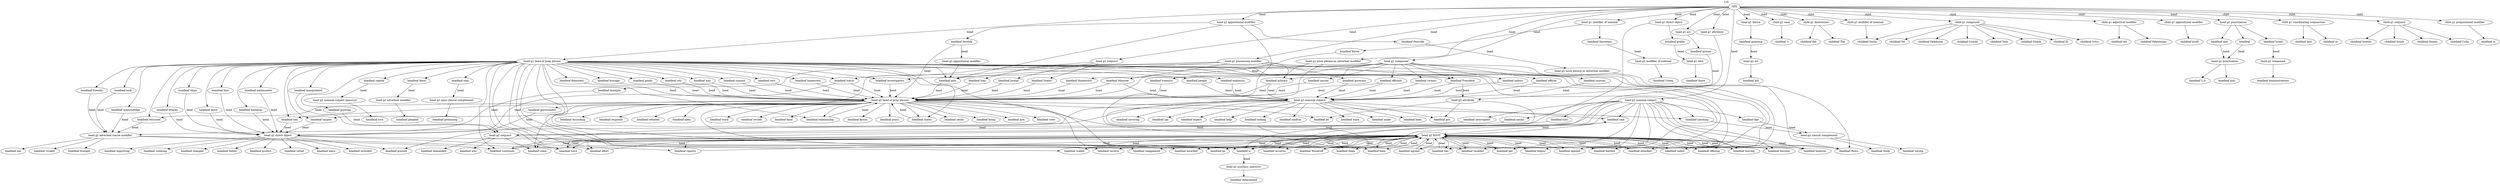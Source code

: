 strict digraph  {
GPE [weight=116, xlabel=116];
"head g1 head of prep phrase" [weight=51, lp="-1.1619245680824366"];
"headleaf explosion" [weight=1, lp="-4.499809670330265"];
"head g2 nominal subject" [weight=14, lp="0.0"];
"headleaf help" [weight=1, lp="-2.995732273553991"];
"headleaf summit" [weight=1, lp="-4.499809670330265"];
"head g2 head of prep phrase" [weight=27, lp="0.0"];
"headleaf word" [weight=1, lp="-3.9318256327243257"];
"head g1 dative" [weight=1, lp="-5.093750200806762"];
"headleaf granting" [weight=1, lp="0.0"];
"head g2 acl" [weight=1, lp="0.0"];
"headleaf bill" [weight=1, lp="0.0"];
"head g1 possession modifier" [weight=8, lp="-3.0143086591269266"];
"headleaf status" [weight=2, lp="-2.0794415416798357"];
"child g1 case" [weight=8, lp="-3.0143086591269266"];
"childleaf 's" [weight=8, lp="0.0"];
"headleaf review" [weight=1, lp="-3.9318256327243257"];
"head g1 nominal subject" [weight=18, lp="-2.203378442910598"];
"headleaf agreed" [weight=4, lp="-3.0445224377234226"];
"head g2 ROOT" [weight=38, lp="0.0"];
"headleaf goods" [weight=1, lp="-4.499809670330265"];
"child g1 determiner" [weight=16, lp="-2.321161478566981"];
"childleaf the" [weight=13, lp="-0.2076393647782444"];
"headleaf open" [weight=1, lp="-3.9318256327243257"];
"headleaf continues" [weight=3, lp="-3.3322045101752034"];
"headleaf returned" [weight=2, lp="-3.2386784521643803"];
"head g2 adverbial clause modifier" [weight=5, lp="0.0"];
"head g1 appositional modifier" [weight=5, lp="-3.484312288372662"];
"headleaf Norfolk" [weight=2, lp="-1.5040773967762742"];
"headleaf way" [weight=1, lp="-4.499809670330265"];
"headleaf is" [weight=12, lp="-1.945910149055313"];
"headleaf capital" [weight=1, lp="-4.499809670330265"];
"child g1 compound" [weight=10, lp="-2.7911651078127164"];
"childleaf Ivory" [weight=1, lp="-2.3978952727983707"];
"head g2 nominal subject (passive)" [weight=1, lp="0.0"];
"headleaf torn" [weight=1, lp="0.0"];
"headleaf have" [weight=4, lp="-1.4469189829363256"];
"headleaf feels" [weight=3, lp="-3.3322045101752034"];
"head g1 noun phrase as adverbial modifier" [weight=7, lp="-3.147840051751449"];
"headleaf Hometown" [weight=1, lp="-2.6390573296152584"];
"headleaf face" [weight=1, lp="-4.499809670330265"];
"head g2 direct object" [weight=11, lp="0.0"];
"headleaf changed" [weight=1, lp="-2.833213344056216"];
"headleaf catching" [weight=2, lp="-3.2386784521643803"];
"head g2 clausal complement" [weight=2, lp="0.0"];
"headleaf think" [weight=1, lp="-0.6931471805599453"];
"headleaf rest" [weight=1, lp="-4.499809670330265"];
"headleaf look" [weight=1, lp="-4.499809670330265"];
"headleaf see" [weight=1, lp="-2.302585092994046"];
"headleaf has" [weight=4, lp="-3.0445224377234226"];
"head g1 direct object" [weight=2, lp="-4.400603020246817"];
"headleaf prefer" [weight=1, lp="-1.0986122886681098"];
"child g1 adjectival modifier" [weight=2, lp="-4.400603020246817"];
"childleaf old" [weight=1, lp="-0.6931471805599453"];
"head g2 relcl" [weight=1, lp="0.0"];
"headleaf those" [weight=1, lp="0.0"];
"headleaf governor" [weight=1, lp="-2.772588722239781"];
"headleaf looking" [weight=1, lp="-2.995732273553991"];
"headleaf example" [weight=1, lp="-2.772588722239781"];
"headleaf follow" [weight=1, lp="-2.833213344056216"];
"headleaf hometown" [weight=1, lp="-4.499809670330265"];
"headleaf be" [weight=2, lp="-3.2386784521643803"];
"headleaf Postville" [weight=1, lp="-2.1972245773362196"];
"head g2 noun phrase as adverbial modifier" [weight=1, lp="0.0"];
"headleaf News" [weight=11, lp="-2.0329215260449427"];
"headleaf go" [weight=5, lp="-2.821378886409213"];
"head g1 compound" [weight=14, lp="-2.454692871191504"];
"headleaf President" [weight=4, lp="-1.5581446180465497"];
"head g2 attribute" [weight=3, lp="0.0"];
"head g1 attribute" [weight=1, lp="-5.093750200806762"];
"childleaf North" [weight=2, lp="0.0"];
"headleaf get" [weight=2, lp="-3.737669618283368"];
"headleaf begins" [weight=2, lp="-3.737669618283368"];
"childleaf Palestinian" [weight=1, lp="-0.6931471805599453"];
"headleaf opened" [weight=2, lp="-3.737669618283368"];
"headleaf battled" [weight=2, lp="-3.737669618283368"];
"headleaf military" [weight=2, lp="-2.251291798606495"];
"headleaf said" [weight=4, lp="-3.0445224377234226"];
"headleaf growing" [weight=1, lp="-4.499809670330265"];
"child g1 appositional modifier" [weight=1, lp="-5.093750200806762"];
"childleaf itself" [weight=1, lp="0.0"];
"head g2 conjunct" [weight=4, lp="0.0"];
"headleaf come" [weight=3, lp="-2.833213344056216"];
"headleaf attacked" [weight=2, lp="-3.737669618283368"];
"childleaf Tel" [weight=1, lp="-2.3978952727983707"];
"headleaf called" [weight=2, lp="-3.737669618283368"];
"headleaf Ramstein" [weight=1, lp="-4.499809670330265"];
"headleaf base" [weight=1, lp="-3.9318256327243257"];
"headleaf port" [weight=4, lp="0.0"];
"head g2 appositional modifier" [weight=1, lp="-3.332204510175204"];
"headleaf effort" [weight=2, lp="-3.737669618283368"];
"headleaf acknowledge" [weight=1, lp="-4.499809670330265"];
"childleaf Oklahoma" [weight=1, lp="-2.3978952727983707"];
"headleaf rivaled" [weight=1, lp="-2.302585092994046"];
"headleaf official" [weight=1, lp="-2.9444389791664403"];
"headleaf praised" [weight=2, lp="-2.1400661634962708"];
"headleaf government" [weight=1, lp="-2.9444389791664403"];
"head g1 punctuation" [weight=3, lp="-3.9951379121386523"];
"headleaf -" [weight=1, lp="-1.0986122886681098"];
"head g2 punctuation" [weight=2, lp="0.0"];
"headleaf U.S." [weight=1, lp="-0.6931471805599453"];
"headleaf and" [weight=1, lp="-1.0986122886681098"];
"headleaf anti" [weight=1, lp="-0.6931471805599453"];
"headleaf Israel" [weight=1, lp="-1.0986122886681098"];
"head g2 compound" [weight=1, lp="0.0"];
"headleaf demonstrations" [weight=1, lp="0.0"];
"headleaf relationship" [weight=2, lp="-3.2386784521643803"];
"childleaf United" [weight=2, lp="-1.7047480922384253"];
"child g1 coordinating conjunction" [weight=4, lp="-3.7074558396868715"];
"childleaf and" [weight=3, lp="-0.2876820724517808"];
"child g1 conjunct" [weight=4, lp="-3.7074558396868715"];
"childleaf Yemen" [weight=1, lp="-1.3862943611198906"];
"headleaf factor" [weight=1, lp="-3.9318256327243257"];
"head g1 conjunct" [weight=3, lp="-3.9951379121386523"];
"headleaf States" [weight=1, lp="-1.0986122886681098"];
"headleaf involves" [weight=2, lp="-3.737669618283368"];
"headleaf intercepted" [weight=1, lp="-3.871201010907891"];
"headleaf brought" [weight=1, lp="-2.302585092994046"];
"headleaf embargo" [weight=1, lp="-4.499809670330265"];
"headleaf violating" [weight=1, lp="-2.833213344056216"];
"headleaf reports" [weight=2, lp="-3.737669618283368"];
"headleaf sources" [weight=1, lp="-2.9444389791664403"];
"headleaf confirm" [weight=1, lp="-2.995732273553991"];
"headleaf officials" [weight=4, lp="-1.5581446180465497"];
"headleaf warn" [weight=1, lp="-2.995732273553991"];
"headleaf scaled" [weight=2, lp="-3.737669618283368"];
"headleaf Here" [weight=1, lp="-4.499809670330265"];
"childleaf New" [weight=2, lp="-1.7047480922384253"];
"head g2 adverbial modifier" [weight=1, lp="0.0"];
"headleaf pleaded" [weight=1, lp="0.0"];
"headleaf seems" [weight=1, lp="-3.871201010907891"];
"headleaf demanded" [weight=1, lp="-2.833213344056216"];
"headleaf offering" [weight=2, lp="-3.737669618283368"];
"headleaf like" [weight=1, lp="-3.871201010907891"];
"headleaf saying" [weight=1, lp="-0.6931471805599453"];
"headleaf made" [weight=1, lp="-2.995732273553991"];
"headleaf manipulated" [weight=1, lp="-4.499809670330265"];
"headleaf moving" [weight=2, lp="-3.737669618283368"];
"childleaf The" [weight=3, lp="-1.6739764335716714"];
"headleaf told" [weight=1, lp="-3.871201010907891"];
"headleaf was" [weight=1, lp="-2.833213344056216"];
"headleaf recalled" [weight=3, lp="-1.7346010553881064"];
"headleaf ambassador" [weight=1, lp="-4.499809670330265"];
"headleaf attacks" [weight=1, lp="-4.499809670330265"];
"headleaf protest" [weight=1, lp="-2.833213344056216"];
"headleaf receive" [weight=2, lp="-3.737669618283368"];
"headleaf hostage" [weight=1, lp="-4.499809670330265"];
"headleaf years" [weight=1, lp="-3.9318256327243257"];
"headleaf victims" [weight=1, lp="-2.9444389791664403"];
"headleaf been" [weight=1, lp="-2.995732273553991"];
"headleaf treasury" [weight=1, lp="-2.9444389791664403"];
"headleaf states" [weight=2, lp="-3.2386784521643803"];
"childleaf or" [weight=1, lp="-1.3862943611198906"];
"childleaf Cuba" [weight=1, lp="-1.3862943611198906"];
"headleaf sends" [weight=1, lp="-3.9318256327243257"];
"headleaf Iran" [weight=1, lp="-1.0986122886681098"];
"headleaf city" [weight=1, lp="-4.499809670330265"];
"childleaf Sharm" [weight=1, lp="-2.3978952727983707"];
"childleaf El" [weight=1, lp="-2.3978952727983707"];
"headleaf bring" [weight=1, lp="-3.9318256327243257"];
"headleaf people" [weight=1, lp="-4.499809670330265"];
"headleaf savoring" [weight=1, lp="-2.995732273553991"];
"headleaf become" [weight=2, lp="-3.737669618283368"];
"headleaf reappeared" [weight=2, lp="-3.737669618283368"];
"headleaf Minister" [weight=2, lp="-2.0794415416798357"];
"headleaf stay" [weight=1, lp="-4.499809670330265"];
"head g2 open clausal complement" [weight=1, lp="0.0"];
"headleaf promising" [weight=1, lp="0.0"];
"headleaf met" [weight=1, lp="-3.9318256327243257"];
"headleaf Woodruff" [weight=2, lp="-3.737669618283368"];
"head g1 modifier of nominal" [weight=2, lp="-4.400603020246817"];
"headleaf Secretary" [weight=1, lp="-0.6931471805599453"];
"head g2 modifier of nominal" [weight=1, lp="0.0"];
"headleaf Cohen" [weight=1, lp="0.0"];
"headleaf ships" [weight=1, lp="-4.499809670330265"];
"headleaf refuel" [weight=1, lp="-2.833213344056216"];
"headleaf carrier" [weight=1, lp="-2.9444389791664403"];
"headleaf crew" [weight=1, lp="-3.9318256327243257"];
"headleaf According" [weight=1, lp="-3.9318256327243257"];
"headleaf investigators" [weight=2, lp="-2.251291798606495"];
"head g2 auxiliary (passive)" [weight=1, lp="0.0"];
"headleaf determined" [weight=1, lp="0.0"];
"headleaf response" [weight=1, lp="-3.9318256327243257"];
"headleaf believes" [weight=2, lp="-3.737669618283368"];
"head g1 acl" [weight=1, lp="-5.093750200806762"];
"headleaf groups" [weight=1, lp="0.0"];
"child g1 prepositional modifier" [weight=1, lp="-5.093750200806762"];
"childleaf in" [weight=1, lp="0.0"];
"headleaf are" [weight=2, lp="-2.3025850929940455"];
"headleaf say" [weight=1, lp="-2.995732273553991"];
"headleaf friendly" [weight=1, lp="-4.499809670330265"];
"headleaf expect" [weight=1, lp="-2.995732273553991"];
"headleaf sailors" [weight=1, lp="-2.9444389791664403"];
"headleaf Dean" [weight=2, lp="-3.737669618283368"];
"headleaf more" [weight=1, lp="-4.499809670330265"];
"headleaf learn" [weight=1, lp="-2.833213344056216"];
"headleaf targets" [weight=2, lp="-3.2386784521643803"];
"childleaf Seattle" [weight=1, lp="-1.3862943611198906"];
"headleaf included" [weight=1, lp="-2.833213344056216"];
"headleaf Jordan" [weight=1, lp="-1.0986122886681098"];
"headleaf refueled" [weight=2, lp="-3.2386784521643803"];
"headleaf awarded" [weight=2, lp="-3.737669618283368"];
"headleaf Korea" [weight=1, lp="-0.6931471805599453"];
"childleaf South" [weight=1, lp="-1.3862943611198906"];
"headleaf ties" [weight=2, lp="-3.2386784521643803"];
"child g1 modifier of nominal" [weight=1, lp="-5.093750200806762"];
"headleaf improving" [weight=1, lp="-2.833213344056216"];
GPE -> "head g1 head of prep phrase"  [label=head];
GPE -> "head g1 dative"  [label=head];
GPE -> "head g1 possession modifier"  [label=head];
GPE -> "child g1 case"  [label=child];
GPE -> "head g1 nominal subject"  [label=head];
GPE -> "child g1 determiner"  [label=child];
GPE -> "head g1 appositional modifier"  [label=head];
GPE -> "child g1 compound"  [label=child];
GPE -> "head g1 noun phrase as adverbial modifier"  [label=head];
GPE -> "head g1 direct object"  [label=head];
GPE -> "child g1 adjectival modifier"  [label=child];
GPE -> "head g1 compound"  [label=head];
GPE -> "head g1 attribute"  [label=head];
GPE -> "child g1 appositional modifier"  [label=child];
GPE -> "head g1 punctuation"  [label=head];
GPE -> "child g1 coordinating conjunction"  [label=child];
GPE -> "child g1 conjunct"  [label=child];
GPE -> "head g1 conjunct"  [label=head];
GPE -> "head g1 modifier of nominal"  [label=head];
GPE -> "head g1 acl"  [label=head];
GPE -> "child g1 prepositional modifier"  [label=child];
GPE -> "child g1 modifier of nominal"  [label=child];
"head g1 head of prep phrase" -> "headleaf explosion";
"head g1 head of prep phrase" -> "headleaf summit";
"head g1 head of prep phrase" -> "headleaf goods";
"head g1 head of prep phrase" -> "headleaf continues";
"head g1 head of prep phrase" -> "headleaf returned";
"head g1 head of prep phrase" -> "headleaf way";
"head g1 head of prep phrase" -> "headleaf capital";
"head g1 head of prep phrase" -> "headleaf face";
"head g1 head of prep phrase" -> "headleaf rest";
"head g1 head of prep phrase" -> "headleaf look";
"head g1 head of prep phrase" -> "headleaf hometown";
"head g1 head of prep phrase" -> "headleaf go";
"head g1 head of prep phrase" -> "headleaf get";
"head g1 head of prep phrase" -> "headleaf begins";
"head g1 head of prep phrase" -> "headleaf opened";
"head g1 head of prep phrase" -> "headleaf battled";
"head g1 head of prep phrase" -> "headleaf growing";
"head g1 head of prep phrase" -> "headleaf attacked";
"head g1 head of prep phrase" -> "headleaf called";
"head g1 head of prep phrase" -> "headleaf Ramstein";
"head g1 head of prep phrase" -> "headleaf effort";
"head g1 head of prep phrase" -> "headleaf is";
"head g1 head of prep phrase" -> "headleaf acknowledge";
"head g1 head of prep phrase" -> "headleaf relationship";
"head g1 head of prep phrase" -> "headleaf embargo";
"head g1 head of prep phrase" -> "headleaf reports";
"head g1 head of prep phrase" -> "headleaf status";
"head g1 head of prep phrase" -> "headleaf scaled";
"head g1 head of prep phrase" -> "headleaf Here";
"head g1 head of prep phrase" -> "headleaf President";
"head g1 head of prep phrase" -> "headleaf manipulated";
"head g1 head of prep phrase" -> "headleaf ambassador";
"head g1 head of prep phrase" -> "headleaf attacks";
"head g1 head of prep phrase" -> "headleaf receive";
"head g1 head of prep phrase" -> "headleaf hostage";
"head g1 head of prep phrase" -> "headleaf states";
"head g1 head of prep phrase" -> "headleaf city";
"head g1 head of prep phrase" -> "headleaf people";
"head g1 head of prep phrase" -> "headleaf reappeared";
"head g1 head of prep phrase" -> "headleaf stay";
"head g1 head of prep phrase" -> "headleaf ships";
"head g1 head of prep phrase" -> "headleaf investigators";
"head g1 head of prep phrase" -> "headleaf friendly";
"head g1 head of prep phrase" -> "headleaf more";
"head g1 head of prep phrase" -> "headleaf targets";
"head g1 head of prep phrase" -> "headleaf port";
"head g1 head of prep phrase" -> "headleaf awarded";
"head g1 head of prep phrase" -> "headleaf ties";
"headleaf explosion" -> "head g2 nominal subject"  [label=head];
"head g2 nominal subject" -> "headleaf help";
"head g2 nominal subject" -> "headleaf looking";
"head g2 nominal subject" -> "headleaf said";
"head g2 nominal subject" -> "headleaf praised";
"head g2 nominal subject" -> "headleaf confirm";
"head g2 nominal subject" -> "headleaf warn";
"head g2 nominal subject" -> "headleaf made";
"head g2 nominal subject" -> "headleaf been";
"head g2 nominal subject" -> "headleaf savoring";
"head g2 nominal subject" -> "headleaf come";
"head g2 nominal subject" -> "headleaf say";
"head g2 nominal subject" -> "headleaf expect";
"head g2 nominal subject" -> "headleaf are";
"headleaf summit" -> "head g2 head of prep phrase"  [label=head];
"head g2 head of prep phrase" -> "headleaf word";
"head g2 head of prep phrase" -> "headleaf review";
"head g2 head of prep phrase" -> "headleaf open";
"head g2 head of prep phrase" -> "headleaf returned";
"head g2 head of prep phrase" -> "headleaf is";
"head g2 head of prep phrase" -> "headleaf feels";
"head g2 head of prep phrase" -> "headleaf catching";
"head g2 head of prep phrase" -> "headleaf be";
"head g2 head of prep phrase" -> "headleaf base";
"head g2 head of prep phrase" -> "headleaf go";
"head g2 head of prep phrase" -> "headleaf factor";
"head g2 head of prep phrase" -> "headleaf relationship";
"head g2 head of prep phrase" -> "headleaf years";
"head g2 head of prep phrase" -> "headleaf come";
"head g2 head of prep phrase" -> "headleaf sends";
"head g2 head of prep phrase" -> "headleaf states";
"head g2 head of prep phrase" -> "headleaf bring";
"head g2 head of prep phrase" -> "headleaf met";
"head g2 head of prep phrase" -> "headleaf crew";
"head g2 head of prep phrase" -> "headleaf According";
"head g2 head of prep phrase" -> "headleaf response";
"head g2 head of prep phrase" -> "headleaf targets";
"head g2 head of prep phrase" -> "headleaf refueled";
"head g2 head of prep phrase" -> "headleaf ties";
"head g1 dative" -> "headleaf granting";
"headleaf granting" -> "head g2 acl"  [label=head];
"head g2 acl" -> "headleaf bill";
"head g1 possession modifier" -> "headleaf status";
"head g1 possession modifier" -> "headleaf governor";
"head g1 possession modifier" -> "headleaf example";
"head g1 possession modifier" -> "headleaf military";
"head g1 possession modifier" -> "headleaf Minister";
"head g1 possession modifier" -> "headleaf President";
"head g1 possession modifier" -> "headleaf port";
"headleaf status" -> "head g2 head of prep phrase"  [label=head];
"headleaf status" -> "head g2 direct object"  [label=head];
"child g1 case" -> "childleaf 's";
"head g1 nominal subject" -> "headleaf agreed";
"head g1 nominal subject" -> "headleaf have";
"head g1 nominal subject" -> "headleaf feels";
"head g1 nominal subject" -> "headleaf catching";
"head g1 nominal subject" -> "headleaf has";
"head g1 nominal subject" -> "headleaf intercepted";
"head g1 nominal subject" -> "headleaf seems";
"head g1 nominal subject" -> "headleaf offering";
"head g1 nominal subject" -> "headleaf like";
"head g1 nominal subject" -> "headleaf moving";
"head g1 nominal subject" -> "headleaf said";
"head g1 nominal subject" -> "headleaf told";
"head g1 nominal subject" -> "headleaf recalled";
"head g1 nominal subject" -> "headleaf become";
"head g1 nominal subject" -> "headleaf is";
"head g1 nominal subject" -> "headleaf believes";
"headleaf agreed" -> "head g2 ROOT"  [label=head];
"head g2 ROOT" -> "headleaf agreed";
"head g2 ROOT" -> "headleaf continues";
"head g2 ROOT" -> "headleaf have";
"head g2 ROOT" -> "headleaf feels";
"head g2 ROOT" -> "headleaf has";
"head g2 ROOT" -> "headleaf go";
"head g2 ROOT" -> "headleaf is";
"head g2 ROOT" -> "headleaf get";
"head g2 ROOT" -> "headleaf begins";
"head g2 ROOT" -> "headleaf opened";
"head g2 ROOT" -> "headleaf battled";
"head g2 ROOT" -> "headleaf attacked";
"head g2 ROOT" -> "headleaf News";
"head g2 ROOT" -> "headleaf called";
"head g2 ROOT" -> "headleaf effort";
"head g2 ROOT" -> "headleaf involves";
"head g2 ROOT" -> "headleaf reports";
"head g2 ROOT" -> "headleaf scaled";
"head g2 ROOT" -> "headleaf offering";
"head g2 ROOT" -> "headleaf moving";
"head g2 ROOT" -> "headleaf said";
"head g2 ROOT" -> "headleaf recalled";
"head g2 ROOT" -> "headleaf receive";
"head g2 ROOT" -> "headleaf become";
"head g2 ROOT" -> "headleaf reappeared";
"head g2 ROOT" -> "headleaf Woodruff";
"head g2 ROOT" -> "headleaf believes";
"head g2 ROOT" -> "headleaf Dean";
"head g2 ROOT" -> "headleaf awarded";
"headleaf goods" -> "head g2 head of prep phrase"  [label=head];
"child g1 determiner" -> "childleaf the";
"child g1 determiner" -> "childleaf The";
"headleaf continues" -> "head g2 ROOT"  [label=head];
"headleaf returned" -> "head g2 adverbial clause modifier"  [label=head];
"head g2 adverbial clause modifier" -> "headleaf continues";
"head g2 adverbial clause modifier" -> "headleaf see";
"head g2 adverbial clause modifier" -> "headleaf rivaled";
"head g2 adverbial clause modifier" -> "headleaf brought";
"head g2 adverbial clause modifier" -> "headleaf have";
"head g1 appositional modifier" -> "headleaf Norfolk";
"head g1 appositional modifier" -> "headleaf Postville";
"head g1 appositional modifier" -> "headleaf port";
"head g1 appositional modifier" -> "headleaf Dean";
"headleaf Norfolk" -> "head g2 head of prep phrase"  [label=head];
"headleaf Norfolk" -> "head g2 appositional modifier"  [label=head];
"headleaf way" -> "head g2 head of prep phrase"  [label=head];
"headleaf is" -> "head g2 ROOT"  [label=head];
"headleaf is" -> "head g2 auxiliary (passive)"  [label=head];
"headleaf capital" -> "head g2 nominal subject (passive)"  [label=head];
"child g1 compound" -> "childleaf Ivory";
"child g1 compound" -> "childleaf North";
"child g1 compound" -> "childleaf Tel";
"child g1 compound" -> "childleaf Oklahoma";
"child g1 compound" -> "childleaf United";
"child g1 compound" -> "childleaf New";
"child g1 compound" -> "childleaf Sharm";
"child g1 compound" -> "childleaf El";
"head g2 nominal subject (passive)" -> "headleaf torn";
"headleaf have" -> "head g2 ROOT"  [label=head];
"headleaf feels" -> "head g2 ROOT"  [label=head];
"head g1 noun phrase as adverbial modifier" -> "headleaf Hometown";
"head g1 noun phrase as adverbial modifier" -> "headleaf News";
"head g1 noun phrase as adverbial modifier" -> "headleaf Woodruff";
"headleaf Hometown" -> "head g2 head of prep phrase"  [label=head];
"headleaf face" -> "head g2 direct object"  [label=head];
"head g2 direct object" -> "headleaf changed";
"head g2 direct object" -> "headleaf follow";
"head g2 direct object" -> "headleaf praised";
"head g2 direct object" -> "headleaf violating";
"head g2 direct object" -> "headleaf have";
"head g2 direct object" -> "headleaf recalled";
"head g2 direct object" -> "headleaf protest";
"head g2 direct object" -> "headleaf refuel";
"head g2 direct object" -> "headleaf learn";
"head g2 direct object" -> "headleaf included";
"head g2 direct object" -> "headleaf improving";
"headleaf catching" -> "head g2 clausal complement"  [label=head];
"head g2 clausal complement" -> "headleaf think";
"head g2 clausal complement" -> "headleaf saying";
"headleaf rest" -> "head g2 head of prep phrase"  [label=head];
"headleaf look" -> "head g2 adverbial clause modifier"  [label=head];
"headleaf has" -> "head g2 ROOT"  [label=head];
"head g1 direct object" -> "headleaf prefer";
"head g1 direct object" -> "headleaf involves";
"headleaf prefer" -> "head g2 relcl"  [label=head];
"child g1 adjectival modifier" -> "childleaf old";
"child g1 adjectival modifier" -> "childleaf Palestinian";
"head g2 relcl" -> "headleaf those";
"headleaf governor" -> "head g2 nominal subject"  [label=head];
"headleaf example" -> "head g2 direct object"  [label=head];
"headleaf hometown" -> "head g2 head of prep phrase"  [label=head];
"headleaf Postville" -> "head g2 noun phrase as adverbial modifier"  [label=head];
"head g2 noun phrase as adverbial modifier" -> "headleaf News";
"headleaf News" -> "head g2 ROOT"  [label=head];
"headleaf go" -> "head g2 ROOT"  [label=head];
"head g1 compound" -> "headleaf President";
"head g1 compound" -> "headleaf official";
"head g1 compound" -> "headleaf government";
"head g1 compound" -> "headleaf sources";
"head g1 compound" -> "headleaf officials";
"head g1 compound" -> "headleaf victims";
"head g1 compound" -> "headleaf treasury";
"head g1 compound" -> "headleaf carrier";
"head g1 compound" -> "headleaf investigators";
"head g1 compound" -> "headleaf military";
"head g1 compound" -> "headleaf sailors";
"headleaf President" -> "head g2 attribute"  [label=head];
"headleaf President" -> "head g2 nominal subject"  [label=head];
"head g2 attribute" -> "headleaf be";
"head g2 attribute" -> "headleaf is";
"head g2 attribute" -> "headleaf are";
"head g1 attribute" -> "headleaf is";
"headleaf get" -> "head g2 ROOT"  [label=head];
"headleaf begins" -> "head g2 ROOT"  [label=head];
"headleaf opened" -> "head g2 ROOT"  [label=head];
"headleaf battled" -> "head g2 ROOT"  [label=head];
"headleaf military" -> "head g2 nominal subject"  [label=head];
"headleaf military" -> "head g2 head of prep phrase"  [label=head];
"headleaf said" -> "head g2 ROOT"  [label=head];
"headleaf growing" -> "head g2 conjunct"  [label=head];
"child g1 appositional modifier" -> "childleaf itself";
"head g2 conjunct" -> "headleaf come";
"head g2 conjunct" -> "headleaf demanded";
"head g2 conjunct" -> "headleaf is";
"head g2 conjunct" -> "headleaf was";
"headleaf attacked" -> "head g2 ROOT"  [label=head];
"headleaf called" -> "head g2 ROOT"  [label=head];
"headleaf Ramstein" -> "head g2 head of prep phrase"  [label=head];
"headleaf port" -> "head g2 head of prep phrase"  [label=head];
"head g2 appositional modifier" -> "headleaf port";
"headleaf effort" -> "head g2 ROOT"  [label=head];
"headleaf acknowledge" -> "head g2 adverbial clause modifier"  [label=head];
"headleaf official" -> "head g2 nominal subject"  [label=head];
"headleaf government" -> "head g2 direct object"  [label=head];
"head g1 punctuation" -> "headleaf -";
"head g1 punctuation" -> "headleaf and";
"head g1 punctuation" -> "headleaf Israel";
"headleaf -" -> "head g2 punctuation"  [label=head];
"head g2 punctuation" -> "headleaf U.S.";
"head g2 punctuation" -> "headleaf anti";
"headleaf and" -> "head g2 punctuation"  [label=head];
"headleaf Israel" -> "head g2 compound"  [label=head];
"head g2 compound" -> "headleaf demonstrations";
"headleaf relationship" -> "head g2 head of prep phrase"  [label=head];
"child g1 coordinating conjunction" -> "childleaf and";
"child g1 coordinating conjunction" -> "childleaf or";
"child g1 conjunct" -> "childleaf Yemen";
"child g1 conjunct" -> "childleaf Cuba";
"child g1 conjunct" -> "childleaf Seattle";
"child g1 conjunct" -> "childleaf South";
"head g1 conjunct" -> "headleaf States";
"head g1 conjunct" -> "headleaf Iran";
"head g1 conjunct" -> "headleaf Jordan";
"headleaf States" -> "head g2 head of prep phrase"  [label=head];
"headleaf involves" -> "head g2 ROOT"  [label=head];
"headleaf intercepted" -> "head g2 adverbial clause modifier"  [label=head];
"headleaf embargo" -> "head g2 direct object"  [label=head];
"headleaf reports" -> "head g2 ROOT"  [label=head];
"headleaf sources" -> "head g2 nominal subject"  [label=head];
"headleaf officials" -> "head g2 nominal subject"  [label=head];
"headleaf officials" -> "head g2 head of prep phrase"  [label=head];
"headleaf scaled" -> "head g2 ROOT"  [label=head];
"headleaf Here" -> "head g2 adverbial modifier"  [label=head];
"head g2 adverbial modifier" -> "headleaf pleaded";
"headleaf seems" -> "head g2 conjunct"  [label=head];
"headleaf offering" -> "head g2 ROOT"  [label=head];
"headleaf like" -> "head g2 clausal complement"  [label=head];
"headleaf manipulated" -> "head g2 conjunct"  [label=head];
"headleaf moving" -> "head g2 ROOT"  [label=head];
"headleaf told" -> "head g2 conjunct"  [label=head];
"headleaf recalled" -> "head g2 ROOT"  [label=head];
"headleaf ambassador" -> "head g2 direct object"  [label=head];
"headleaf attacks" -> "head g2 direct object"  [label=head];
"headleaf receive" -> "head g2 ROOT"  [label=head];
"headleaf hostage" -> "head g2 head of prep phrase"  [label=head];
"headleaf victims" -> "head g2 nominal subject"  [label=head];
"headleaf treasury" -> "head g2 head of prep phrase"  [label=head];
"headleaf states" -> "head g2 head of prep phrase"  [label=head];
"headleaf Iran" -> "head g2 head of prep phrase"  [label=head];
"headleaf city" -> "head g2 head of prep phrase"  [label=head];
"headleaf people" -> "head g2 nominal subject"  [label=head];
"headleaf become" -> "head g2 ROOT"  [label=head];
"headleaf reappeared" -> "head g2 ROOT"  [label=head];
"headleaf Minister" -> "head g2 nominal subject"  [label=head];
"headleaf Minister" -> "head g2 head of prep phrase"  [label=head];
"headleaf stay" -> "head g2 open clausal complement"  [label=head];
"head g2 open clausal complement" -> "headleaf promising";
"headleaf Woodruff" -> "head g2 ROOT"  [label=head];
"head g1 modifier of nominal" -> "headleaf Secretary";
"head g1 modifier of nominal" -> "headleaf Korea";
"headleaf Secretary" -> "head g2 modifier of nominal"  [label=head];
"head g2 modifier of nominal" -> "headleaf Cohen";
"headleaf ships" -> "head g2 direct object"  [label=head];
"headleaf carrier" -> "head g2 head of prep phrase"  [label=head];
"headleaf investigators" -> "head g2 head of prep phrase"  [label=head];
"head g2 auxiliary (passive)" -> "headleaf determined";
"headleaf believes" -> "head g2 ROOT"  [label=head];
"head g1 acl" -> "headleaf groups";
"headleaf groups" -> "head g2 attribute"  [label=head];
"child g1 prepositional modifier" -> "childleaf in";
"headleaf friendly" -> "head g2 adverbial clause modifier"  [label=head];
"headleaf sailors" -> "head g2 nominal subject"  [label=head];
"headleaf Dean" -> "head g2 ROOT"  [label=head];
"headleaf more" -> "head g2 direct object"  [label=head];
"headleaf targets" -> "head g2 direct object"  [label=head];
"headleaf Jordan" -> "head g2 head of prep phrase"  [label=head];
"headleaf awarded" -> "head g2 ROOT"  [label=head];
"headleaf Korea" -> "head g2 head of prep phrase"  [label=head];
"headleaf ties" -> "head g2 direct object"  [label=head];
"child g1 modifier of nominal" -> "childleaf North";
}
